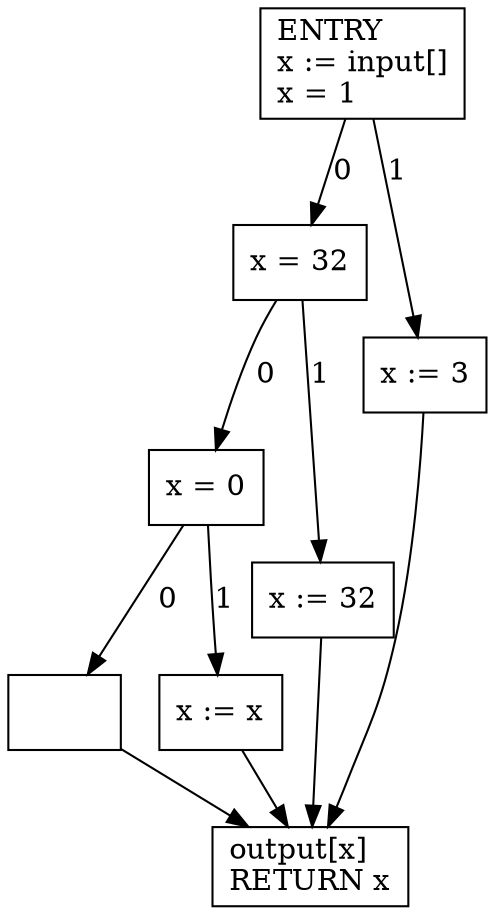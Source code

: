 digraph {
node[shape=box]
3[label="output[x]\lRETURN x\l"]
7[label=""]
7->3
6[label="x := x\l"]
6->3
5[label="x = 0\l"]
5->6[label=1]
5->7[label=0]
4[label="x := 32\l"]
4->3
2[label="x = 32\l"]
2->4[label=1]
2->5[label=0]
1[label="x := 3\l"]
1->3
0[label="ENTRY\lx := input[]\lx = 1\l"]
0->1[label=1]
0->2[label=0]

}